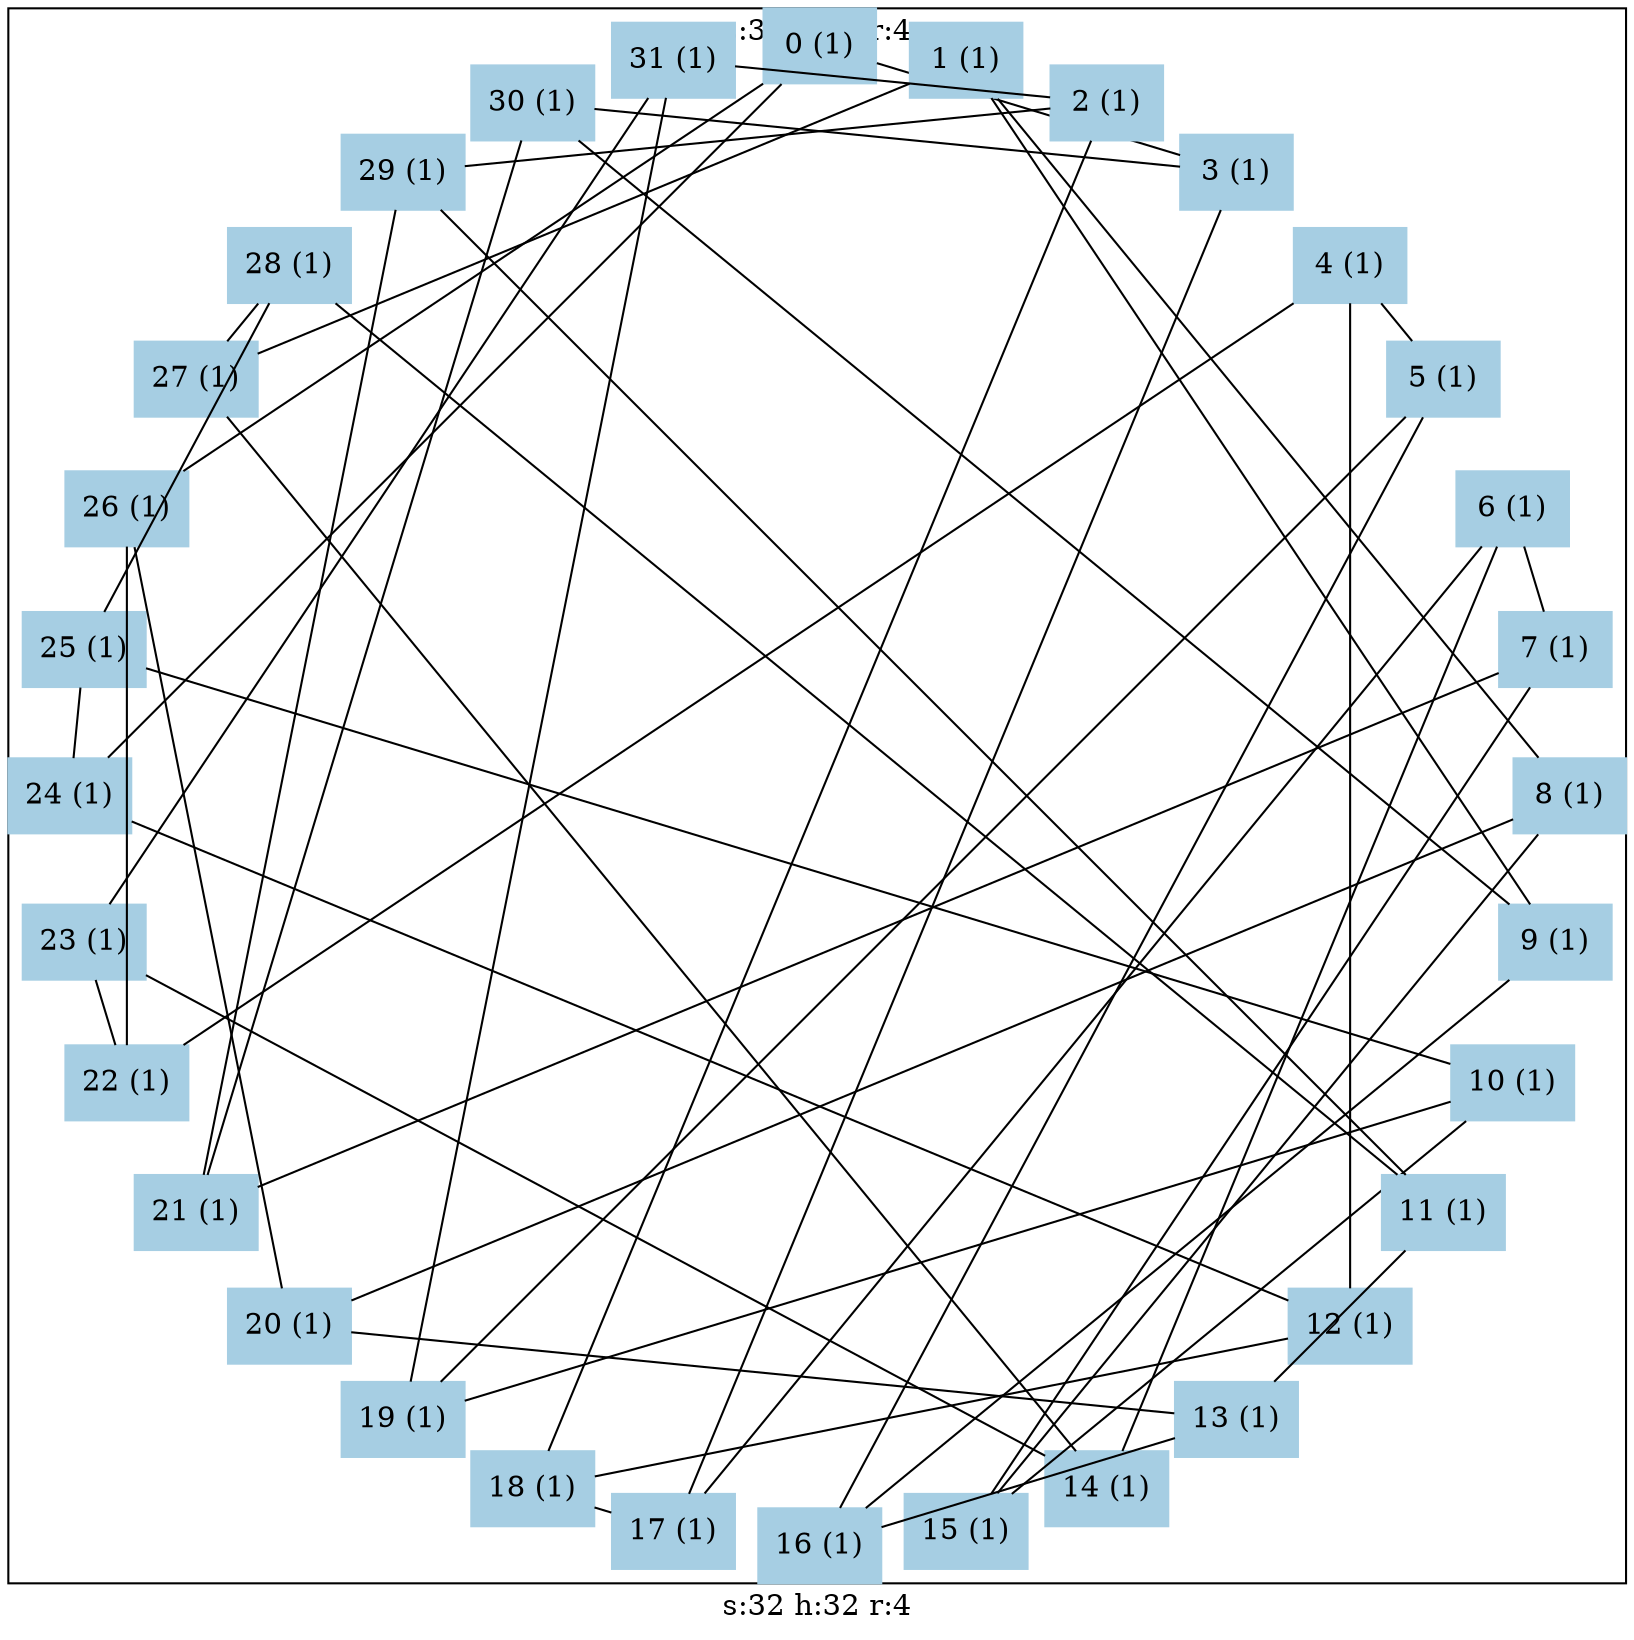 graph test2 {
	graph [
		charset="utf-8",
		layout=neato,
		label="s:32 h:32 r:4"	];
	node [
		shape=box;
		style="solid, filled"
		colorscheme = paired12	];

	subgraph cluster_sub0 {
	node[ color=1 ]
	node[
		color=1
		fontsize=14
	]
	0[
		pos="5.00000, 10.00000!", 
		label="0 (1)"
	]
	1[
		pos="5.97545, 9.90393!", 
		label="1 (1)"
	]
	2[
		pos="6.91342, 9.61940!", 
		label="2 (1)"
	]
	3[
		pos="7.77785, 9.15735!", 
		label="3 (1)"
	]
	4[
		pos="8.53553, 8.53553!", 
		label="4 (1)"
	]
	5[
		pos="9.15735, 7.77785!", 
		label="5 (1)"
	]
	6[
		pos="9.61940, 6.91342!", 
		label="6 (1)"
	]
	7[
		pos="9.90393, 5.97545!", 
		label="7 (1)"
	]
	8[
		pos="10.00000, 5.00000!", 
		label="8 (1)"
	]
	9[
		pos="9.90393, 4.02455!", 
		label="9 (1)"
	]
	10[
		pos="9.61940, 3.08658!", 
		label="10 (1)"
	]
	11[
		pos="9.15735, 2.22215!", 
		label="11 (1)"
	]
	12[
		pos="8.53553, 1.46447!", 
		label="12 (1)"
	]
	13[
		pos="7.77785, 0.84265!", 
		label="13 (1)"
	]
	14[
		pos="6.91342, 0.38060!", 
		label="14 (1)"
	]
	15[
		pos="5.97545, 0.09607!", 
		label="15 (1)"
	]
	16[
		pos="5.00000, 0.00000!", 
		label="16 (1)"
	]
	17[
		pos="4.02455, 0.09607!", 
		label="17 (1)"
	]
	18[
		pos="3.08658, 0.38060!", 
		label="18 (1)"
	]
	19[
		pos="2.22215, 0.84265!", 
		label="19 (1)"
	]
	20[
		pos="1.46447, 1.46447!", 
		label="20 (1)"
	]
	21[
		pos="0.84265, 2.22215!", 
		label="21 (1)"
	]
	22[
		pos="0.38060, 3.08658!", 
		label="22 (1)"
	]
	23[
		pos="0.09607, 4.02455!", 
		label="23 (1)"
	]
	24[
		pos="0.00000, 5.00000!", 
		label="24 (1)"
	]
	25[
		pos="0.09607, 5.97545!", 
		label="25 (1)"
	]
	26[
		pos="0.38060, 6.91342!", 
		label="26 (1)"
	]
	27[
		pos="0.84265, 7.77785!", 
		label="27 (1)"
	]
	28[
		pos="1.46447, 8.53553!", 
		label="28 (1)"
	]
	29[
		pos="2.22215, 9.15735!", 
		label="29 (1)"
	]
	30[
		pos="3.08658, 9.61940!", 
		label="30 (1)"
	]
	31[
		pos="4.02455, 9.90393!", 
		label="31 (1)"
	]
	}

	0--24
	0--26
	0--3
	1--8
	1--27
	1--9
	2--31
	2--29
	2--18
	3--17
	3--30
	4--22
	4--5
	4--12
	5--19
	5--16
	6--7
	6--17
	6--14
	7--15
	7--21
	8--20
	8--15
	9--30
	9--16
	10--19
	10--15
	10--25
	11--28
	11--13
	11--29
	12--18
	12--24
	13--16
	13--20
	14--23
	14--27
	17--18
	19--31
	20--26
	21--30
	21--29
	22--23
	22--26
	23--31
	24--25
	25--28
	27--28
}